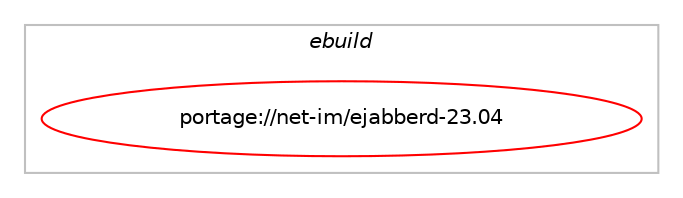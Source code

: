 digraph prolog {

# *************
# Graph options
# *************

newrank=true;
concentrate=true;
compound=true;
graph [rankdir=LR,fontname=Helvetica,fontsize=10,ranksep=1.5];#, ranksep=2.5, nodesep=0.2];
edge  [arrowhead=vee];
node  [fontname=Helvetica,fontsize=10];

# **********
# The ebuild
# **********

subgraph cluster_leftcol {
color=gray;
label=<<i>ebuild</i>>;
id [label="portage://net-im/ejabberd-23.04", color=red, width=4, href="../net-im/ejabberd-23.04.svg"];
}

# ****************
# The dependencies
# ****************

subgraph cluster_midcol {
color=gray;
label=<<i>dependencies</i>>;
subgraph cluster_compile {
fillcolor="#eeeeee";
style=filled;
label=<<i>compile</i>>;
# *** BEGIN UNKNOWN DEPENDENCY TYPE (TODO) ***
# id -> equal(use_conditional_group(positive,ldap,portage://net-im/ejabberd-23.04,[package_dependency(portage://net-im/ejabberd-23.04,install,no,net-nds,openldap,equal,[2*,,,2*],[],[])]))
# *** END UNKNOWN DEPENDENCY TYPE (TODO) ***

# *** BEGIN UNKNOWN DEPENDENCY TYPE (TODO) ***
# id -> equal(use_conditional_group(positive,mysql,portage://net-im/ejabberd-23.04,[package_dependency(portage://net-im/ejabberd-23.04,install,no,dev-erlang,p1_mysql,greaterequal,[1.0.21,,,1.0.21],[],[])]))
# *** END UNKNOWN DEPENDENCY TYPE (TODO) ***

# *** BEGIN UNKNOWN DEPENDENCY TYPE (TODO) ***
# id -> equal(use_conditional_group(positive,odbc,portage://net-im/ejabberd-23.04,[package_dependency(portage://net-im/ejabberd-23.04,install,no,dev-db,unixODBC,none,[,,],[],[])]))
# *** END UNKNOWN DEPENDENCY TYPE (TODO) ***

# *** BEGIN UNKNOWN DEPENDENCY TYPE (TODO) ***
# id -> equal(use_conditional_group(positive,pam,portage://net-im/ejabberd-23.04,[package_dependency(portage://net-im/ejabberd-23.04,install,no,dev-erlang,epam,greaterequal,[1.0.14,,,1.0.14],[],[])]))
# *** END UNKNOWN DEPENDENCY TYPE (TODO) ***

# *** BEGIN UNKNOWN DEPENDENCY TYPE (TODO) ***
# id -> equal(use_conditional_group(positive,postgres,portage://net-im/ejabberd-23.04,[package_dependency(portage://net-im/ejabberd-23.04,install,no,dev-erlang,p1_pgsql,greaterequal,[1.1.22,,,1.1.22],[],[])]))
# *** END UNKNOWN DEPENDENCY TYPE (TODO) ***

# *** BEGIN UNKNOWN DEPENDENCY TYPE (TODO) ***
# id -> equal(use_conditional_group(positive,redis,portage://net-im/ejabberd-23.04,[package_dependency(portage://net-im/ejabberd-23.04,install,no,dev-erlang,eredis,greaterequal,[1.2.0,,,1.2.0],[],[])]))
# *** END UNKNOWN DEPENDENCY TYPE (TODO) ***

# *** BEGIN UNKNOWN DEPENDENCY TYPE (TODO) ***
# id -> equal(use_conditional_group(positive,sip,portage://net-im/ejabberd-23.04,[package_dependency(portage://net-im/ejabberd-23.04,install,no,dev-erlang,esip,greaterequal,[1.0.49,,,1.0.49],[],[])]))
# *** END UNKNOWN DEPENDENCY TYPE (TODO) ***

# *** BEGIN UNKNOWN DEPENDENCY TYPE (TODO) ***
# id -> equal(use_conditional_group(positive,sqlite,portage://net-im/ejabberd-23.04,[package_dependency(portage://net-im/ejabberd-23.04,install,no,dev-erlang,sqlite3,greaterequal,[1.1.14,,,1.1.14],[],[])]))
# *** END UNKNOWN DEPENDENCY TYPE (TODO) ***

# *** BEGIN UNKNOWN DEPENDENCY TYPE (TODO) ***
# id -> equal(use_conditional_group(positive,stun,portage://net-im/ejabberd-23.04,[package_dependency(portage://net-im/ejabberd-23.04,install,no,dev-erlang,stun,greaterequal,[1.2.7,,,1.2.7],[],[])]))
# *** END UNKNOWN DEPENDENCY TYPE (TODO) ***

# *** BEGIN UNKNOWN DEPENDENCY TYPE (TODO) ***
# id -> equal(use_conditional_group(positive,zlib,portage://net-im/ejabberd-23.04,[package_dependency(portage://net-im/ejabberd-23.04,install,no,dev-erlang,ezlib,greaterequal,[1.0.12,,,1.0.12],[],[])]))
# *** END UNKNOWN DEPENDENCY TYPE (TODO) ***

# *** BEGIN UNKNOWN DEPENDENCY TYPE (TODO) ***
# id -> equal(package_dependency(portage://net-im/ejabberd-23.04,install,no,dev-erlang,base64url,greaterequal,[1.0.1,,,1.0.1],[],[]))
# *** END UNKNOWN DEPENDENCY TYPE (TODO) ***

# *** BEGIN UNKNOWN DEPENDENCY TYPE (TODO) ***
# id -> equal(package_dependency(portage://net-im/ejabberd-23.04,install,no,dev-erlang,cache_tab,greaterequal,[1.0.30,,,1.0.30],[],[]))
# *** END UNKNOWN DEPENDENCY TYPE (TODO) ***

# *** BEGIN UNKNOWN DEPENDENCY TYPE (TODO) ***
# id -> equal(package_dependency(portage://net-im/ejabberd-23.04,install,no,dev-erlang,eimp,greaterequal,[1.0.22,,,1.0.22],[],[]))
# *** END UNKNOWN DEPENDENCY TYPE (TODO) ***

# *** BEGIN UNKNOWN DEPENDENCY TYPE (TODO) ***
# id -> equal(package_dependency(portage://net-im/ejabberd-23.04,install,no,dev-erlang,fast_tls,greaterequal,[1.1.16,,,1.1.16],[],[]))
# *** END UNKNOWN DEPENDENCY TYPE (TODO) ***

# *** BEGIN UNKNOWN DEPENDENCY TYPE (TODO) ***
# id -> equal(package_dependency(portage://net-im/ejabberd-23.04,install,no,dev-erlang,fast_xml,greaterequal,[1.1.49,,,1.1.49],[],[]))
# *** END UNKNOWN DEPENDENCY TYPE (TODO) ***

# *** BEGIN UNKNOWN DEPENDENCY TYPE (TODO) ***
# id -> equal(package_dependency(portage://net-im/ejabberd-23.04,install,no,dev-erlang,fast_yaml,greaterequal,[1.0.36,,,1.0.36],[],[]))
# *** END UNKNOWN DEPENDENCY TYPE (TODO) ***

# *** BEGIN UNKNOWN DEPENDENCY TYPE (TODO) ***
# id -> equal(package_dependency(portage://net-im/ejabberd-23.04,install,no,dev-erlang,idna,greaterequal,[6.0.0,,-r1,6.0.0-r1],[],[]))
# *** END UNKNOWN DEPENDENCY TYPE (TODO) ***

# *** BEGIN UNKNOWN DEPENDENCY TYPE (TODO) ***
# id -> equal(package_dependency(portage://net-im/ejabberd-23.04,install,no,dev-erlang,jiffy,greaterequal,[1.0.5,,,1.0.5],[],[]))
# *** END UNKNOWN DEPENDENCY TYPE (TODO) ***

# *** BEGIN UNKNOWN DEPENDENCY TYPE (TODO) ***
# id -> equal(package_dependency(portage://net-im/ejabberd-23.04,install,no,dev-erlang,jose,greaterequal,[1.11.5,,,1.11.5],[],[]))
# *** END UNKNOWN DEPENDENCY TYPE (TODO) ***

# *** BEGIN UNKNOWN DEPENDENCY TYPE (TODO) ***
# id -> equal(package_dependency(portage://net-im/ejabberd-23.04,install,no,dev-erlang,lager,greaterequal,[3.9.1,,,3.9.1],[],[]))
# *** END UNKNOWN DEPENDENCY TYPE (TODO) ***

# *** BEGIN UNKNOWN DEPENDENCY TYPE (TODO) ***
# id -> equal(package_dependency(portage://net-im/ejabberd-23.04,install,no,dev-erlang,mqtree,greaterequal,[1.0.15,,,1.0.15],[],[]))
# *** END UNKNOWN DEPENDENCY TYPE (TODO) ***

# *** BEGIN UNKNOWN DEPENDENCY TYPE (TODO) ***
# id -> equal(package_dependency(portage://net-im/ejabberd-23.04,install,no,dev-erlang,p1_acme,greaterequal,[1.0.22,,,1.0.22],[],[]))
# *** END UNKNOWN DEPENDENCY TYPE (TODO) ***

# *** BEGIN UNKNOWN DEPENDENCY TYPE (TODO) ***
# id -> equal(package_dependency(portage://net-im/ejabberd-23.04,install,no,dev-erlang,p1_oauth2,greaterequal,[0.6.11,,,0.6.11],[],[]))
# *** END UNKNOWN DEPENDENCY TYPE (TODO) ***

# *** BEGIN UNKNOWN DEPENDENCY TYPE (TODO) ***
# id -> equal(package_dependency(portage://net-im/ejabberd-23.04,install,no,dev-erlang,p1_utils,greaterequal,[1.0.25,,,1.0.25],[],[]))
# *** END UNKNOWN DEPENDENCY TYPE (TODO) ***

# *** BEGIN UNKNOWN DEPENDENCY TYPE (TODO) ***
# id -> equal(package_dependency(portage://net-im/ejabberd-23.04,install,no,dev-erlang,pkix,greaterequal,[1.0.9,,,1.0.9],[],[]))
# *** END UNKNOWN DEPENDENCY TYPE (TODO) ***

# *** BEGIN UNKNOWN DEPENDENCY TYPE (TODO) ***
# id -> equal(package_dependency(portage://net-im/ejabberd-23.04,install,no,dev-erlang,stringprep,greaterequal,[1.0.29,,,1.0.29],[],[]))
# *** END UNKNOWN DEPENDENCY TYPE (TODO) ***

# *** BEGIN UNKNOWN DEPENDENCY TYPE (TODO) ***
# id -> equal(package_dependency(portage://net-im/ejabberd-23.04,install,no,dev-erlang,xmpp,greaterequal,[1.6.2,,,1.6.2],[],[]))
# *** END UNKNOWN DEPENDENCY TYPE (TODO) ***

# *** BEGIN UNKNOWN DEPENDENCY TYPE (TODO) ***
# id -> equal(package_dependency(portage://net-im/ejabberd-23.04,install,no,dev-erlang,yconf,greaterequal,[1.0.15,,,1.0.15],[],[]))
# *** END UNKNOWN DEPENDENCY TYPE (TODO) ***

# *** BEGIN UNKNOWN DEPENDENCY TYPE (TODO) ***
# id -> equal(package_dependency(portage://net-im/ejabberd-23.04,install,no,dev-lang,erlang,greaterequal,[19.3,,,19.3],[],[use(optenable(odbc),none),use(enable(ssl),none)]))
# *** END UNKNOWN DEPENDENCY TYPE (TODO) ***

# *** BEGIN UNKNOWN DEPENDENCY TYPE (TODO) ***
# id -> equal(package_dependency(portage://net-im/ejabberd-23.04,install,no,dev-lang,erlang,none,[,,],any_same_slot,[]))
# *** END UNKNOWN DEPENDENCY TYPE (TODO) ***

}
subgraph cluster_compileandrun {
fillcolor="#eeeeee";
style=filled;
label=<<i>compile and run</i>>;
}
subgraph cluster_run {
fillcolor="#eeeeee";
style=filled;
label=<<i>run</i>>;
# *** BEGIN UNKNOWN DEPENDENCY TYPE (TODO) ***
# id -> equal(use_conditional_group(positive,captcha,portage://net-im/ejabberd-23.04,[package_dependency(portage://net-im/ejabberd-23.04,run,no,media-gfx,imagemagick,none,[,,],[],[use(enable(truetype),none),use(enable(png),none)])]))
# *** END UNKNOWN DEPENDENCY TYPE (TODO) ***

# *** BEGIN UNKNOWN DEPENDENCY TYPE (TODO) ***
# id -> equal(use_conditional_group(positive,ldap,portage://net-im/ejabberd-23.04,[package_dependency(portage://net-im/ejabberd-23.04,run,no,net-nds,openldap,equal,[2*,,,2*],[],[])]))
# *** END UNKNOWN DEPENDENCY TYPE (TODO) ***

# *** BEGIN UNKNOWN DEPENDENCY TYPE (TODO) ***
# id -> equal(use_conditional_group(positive,mysql,portage://net-im/ejabberd-23.04,[package_dependency(portage://net-im/ejabberd-23.04,run,no,dev-erlang,p1_mysql,greaterequal,[1.0.21,,,1.0.21],[],[])]))
# *** END UNKNOWN DEPENDENCY TYPE (TODO) ***

# *** BEGIN UNKNOWN DEPENDENCY TYPE (TODO) ***
# id -> equal(use_conditional_group(positive,odbc,portage://net-im/ejabberd-23.04,[package_dependency(portage://net-im/ejabberd-23.04,run,no,dev-db,unixODBC,none,[,,],[],[])]))
# *** END UNKNOWN DEPENDENCY TYPE (TODO) ***

# *** BEGIN UNKNOWN DEPENDENCY TYPE (TODO) ***
# id -> equal(use_conditional_group(positive,pam,portage://net-im/ejabberd-23.04,[package_dependency(portage://net-im/ejabberd-23.04,run,no,dev-erlang,epam,greaterequal,[1.0.14,,,1.0.14],[],[])]))
# *** END UNKNOWN DEPENDENCY TYPE (TODO) ***

# *** BEGIN UNKNOWN DEPENDENCY TYPE (TODO) ***
# id -> equal(use_conditional_group(positive,postgres,portage://net-im/ejabberd-23.04,[package_dependency(portage://net-im/ejabberd-23.04,run,no,dev-erlang,p1_pgsql,greaterequal,[1.1.22,,,1.1.22],[],[])]))
# *** END UNKNOWN DEPENDENCY TYPE (TODO) ***

# *** BEGIN UNKNOWN DEPENDENCY TYPE (TODO) ***
# id -> equal(use_conditional_group(positive,redis,portage://net-im/ejabberd-23.04,[package_dependency(portage://net-im/ejabberd-23.04,run,no,dev-erlang,eredis,greaterequal,[1.2.0,,,1.2.0],[],[])]))
# *** END UNKNOWN DEPENDENCY TYPE (TODO) ***

# *** BEGIN UNKNOWN DEPENDENCY TYPE (TODO) ***
# id -> equal(use_conditional_group(positive,selinux,portage://net-im/ejabberd-23.04,[package_dependency(portage://net-im/ejabberd-23.04,run,no,sec-policy,selinux-jabber,none,[,,],[],[])]))
# *** END UNKNOWN DEPENDENCY TYPE (TODO) ***

# *** BEGIN UNKNOWN DEPENDENCY TYPE (TODO) ***
# id -> equal(use_conditional_group(positive,sip,portage://net-im/ejabberd-23.04,[package_dependency(portage://net-im/ejabberd-23.04,run,no,dev-erlang,esip,greaterequal,[1.0.49,,,1.0.49],[],[])]))
# *** END UNKNOWN DEPENDENCY TYPE (TODO) ***

# *** BEGIN UNKNOWN DEPENDENCY TYPE (TODO) ***
# id -> equal(use_conditional_group(positive,sqlite,portage://net-im/ejabberd-23.04,[package_dependency(portage://net-im/ejabberd-23.04,run,no,dev-erlang,sqlite3,greaterequal,[1.1.14,,,1.1.14],[],[])]))
# *** END UNKNOWN DEPENDENCY TYPE (TODO) ***

# *** BEGIN UNKNOWN DEPENDENCY TYPE (TODO) ***
# id -> equal(use_conditional_group(positive,stun,portage://net-im/ejabberd-23.04,[package_dependency(portage://net-im/ejabberd-23.04,run,no,dev-erlang,stun,greaterequal,[1.2.7,,,1.2.7],[],[])]))
# *** END UNKNOWN DEPENDENCY TYPE (TODO) ***

# *** BEGIN UNKNOWN DEPENDENCY TYPE (TODO) ***
# id -> equal(use_conditional_group(positive,zlib,portage://net-im/ejabberd-23.04,[package_dependency(portage://net-im/ejabberd-23.04,run,no,dev-erlang,ezlib,greaterequal,[1.0.12,,,1.0.12],[],[])]))
# *** END UNKNOWN DEPENDENCY TYPE (TODO) ***

# *** BEGIN UNKNOWN DEPENDENCY TYPE (TODO) ***
# id -> equal(package_dependency(portage://net-im/ejabberd-23.04,run,no,acct-user,ejabberd,greaterequal,[2,,,2],[],[use(optenable(pam),none)]))
# *** END UNKNOWN DEPENDENCY TYPE (TODO) ***

# *** BEGIN UNKNOWN DEPENDENCY TYPE (TODO) ***
# id -> equal(package_dependency(portage://net-im/ejabberd-23.04,run,no,dev-erlang,base64url,greaterequal,[1.0.1,,,1.0.1],[],[]))
# *** END UNKNOWN DEPENDENCY TYPE (TODO) ***

# *** BEGIN UNKNOWN DEPENDENCY TYPE (TODO) ***
# id -> equal(package_dependency(portage://net-im/ejabberd-23.04,run,no,dev-erlang,cache_tab,greaterequal,[1.0.30,,,1.0.30],[],[]))
# *** END UNKNOWN DEPENDENCY TYPE (TODO) ***

# *** BEGIN UNKNOWN DEPENDENCY TYPE (TODO) ***
# id -> equal(package_dependency(portage://net-im/ejabberd-23.04,run,no,dev-erlang,eimp,greaterequal,[1.0.22,,,1.0.22],[],[]))
# *** END UNKNOWN DEPENDENCY TYPE (TODO) ***

# *** BEGIN UNKNOWN DEPENDENCY TYPE (TODO) ***
# id -> equal(package_dependency(portage://net-im/ejabberd-23.04,run,no,dev-erlang,fast_tls,greaterequal,[1.1.16,,,1.1.16],[],[]))
# *** END UNKNOWN DEPENDENCY TYPE (TODO) ***

# *** BEGIN UNKNOWN DEPENDENCY TYPE (TODO) ***
# id -> equal(package_dependency(portage://net-im/ejabberd-23.04,run,no,dev-erlang,fast_xml,greaterequal,[1.1.49,,,1.1.49],[],[]))
# *** END UNKNOWN DEPENDENCY TYPE (TODO) ***

# *** BEGIN UNKNOWN DEPENDENCY TYPE (TODO) ***
# id -> equal(package_dependency(portage://net-im/ejabberd-23.04,run,no,dev-erlang,fast_yaml,greaterequal,[1.0.36,,,1.0.36],[],[]))
# *** END UNKNOWN DEPENDENCY TYPE (TODO) ***

# *** BEGIN UNKNOWN DEPENDENCY TYPE (TODO) ***
# id -> equal(package_dependency(portage://net-im/ejabberd-23.04,run,no,dev-erlang,idna,greaterequal,[6.0.0,,-r1,6.0.0-r1],[],[]))
# *** END UNKNOWN DEPENDENCY TYPE (TODO) ***

# *** BEGIN UNKNOWN DEPENDENCY TYPE (TODO) ***
# id -> equal(package_dependency(portage://net-im/ejabberd-23.04,run,no,dev-erlang,jiffy,greaterequal,[1.0.5,,,1.0.5],[],[]))
# *** END UNKNOWN DEPENDENCY TYPE (TODO) ***

# *** BEGIN UNKNOWN DEPENDENCY TYPE (TODO) ***
# id -> equal(package_dependency(portage://net-im/ejabberd-23.04,run,no,dev-erlang,jose,greaterequal,[1.11.5,,,1.11.5],[],[]))
# *** END UNKNOWN DEPENDENCY TYPE (TODO) ***

# *** BEGIN UNKNOWN DEPENDENCY TYPE (TODO) ***
# id -> equal(package_dependency(portage://net-im/ejabberd-23.04,run,no,dev-erlang,lager,greaterequal,[3.9.1,,,3.9.1],[],[]))
# *** END UNKNOWN DEPENDENCY TYPE (TODO) ***

# *** BEGIN UNKNOWN DEPENDENCY TYPE (TODO) ***
# id -> equal(package_dependency(portage://net-im/ejabberd-23.04,run,no,dev-erlang,mqtree,greaterequal,[1.0.15,,,1.0.15],[],[]))
# *** END UNKNOWN DEPENDENCY TYPE (TODO) ***

# *** BEGIN UNKNOWN DEPENDENCY TYPE (TODO) ***
# id -> equal(package_dependency(portage://net-im/ejabberd-23.04,run,no,dev-erlang,p1_acme,greaterequal,[1.0.22,,,1.0.22],[],[]))
# *** END UNKNOWN DEPENDENCY TYPE (TODO) ***

# *** BEGIN UNKNOWN DEPENDENCY TYPE (TODO) ***
# id -> equal(package_dependency(portage://net-im/ejabberd-23.04,run,no,dev-erlang,p1_oauth2,greaterequal,[0.6.11,,,0.6.11],[],[]))
# *** END UNKNOWN DEPENDENCY TYPE (TODO) ***

# *** BEGIN UNKNOWN DEPENDENCY TYPE (TODO) ***
# id -> equal(package_dependency(portage://net-im/ejabberd-23.04,run,no,dev-erlang,p1_utils,greaterequal,[1.0.25,,,1.0.25],[],[]))
# *** END UNKNOWN DEPENDENCY TYPE (TODO) ***

# *** BEGIN UNKNOWN DEPENDENCY TYPE (TODO) ***
# id -> equal(package_dependency(portage://net-im/ejabberd-23.04,run,no,dev-erlang,pkix,greaterequal,[1.0.9,,,1.0.9],[],[]))
# *** END UNKNOWN DEPENDENCY TYPE (TODO) ***

# *** BEGIN UNKNOWN DEPENDENCY TYPE (TODO) ***
# id -> equal(package_dependency(portage://net-im/ejabberd-23.04,run,no,dev-erlang,stringprep,greaterequal,[1.0.29,,,1.0.29],[],[]))
# *** END UNKNOWN DEPENDENCY TYPE (TODO) ***

# *** BEGIN UNKNOWN DEPENDENCY TYPE (TODO) ***
# id -> equal(package_dependency(portage://net-im/ejabberd-23.04,run,no,dev-erlang,xmpp,greaterequal,[1.6.2,,,1.6.2],[],[]))
# *** END UNKNOWN DEPENDENCY TYPE (TODO) ***

# *** BEGIN UNKNOWN DEPENDENCY TYPE (TODO) ***
# id -> equal(package_dependency(portage://net-im/ejabberd-23.04,run,no,dev-erlang,yconf,greaterequal,[1.0.15,,,1.0.15],[],[]))
# *** END UNKNOWN DEPENDENCY TYPE (TODO) ***

# *** BEGIN UNKNOWN DEPENDENCY TYPE (TODO) ***
# id -> equal(package_dependency(portage://net-im/ejabberd-23.04,run,no,dev-lang,erlang,greaterequal,[19.3,,,19.3],[],[use(optenable(odbc),none),use(enable(ssl),none)]))
# *** END UNKNOWN DEPENDENCY TYPE (TODO) ***

# *** BEGIN UNKNOWN DEPENDENCY TYPE (TODO) ***
# id -> equal(package_dependency(portage://net-im/ejabberd-23.04,run,no,dev-lang,erlang,none,[,,],any_same_slot,[]))
# *** END UNKNOWN DEPENDENCY TYPE (TODO) ***

}
}

# **************
# The candidates
# **************

subgraph cluster_choices {
rank=same;
color=gray;
label=<<i>candidates</i>>;

}

}
